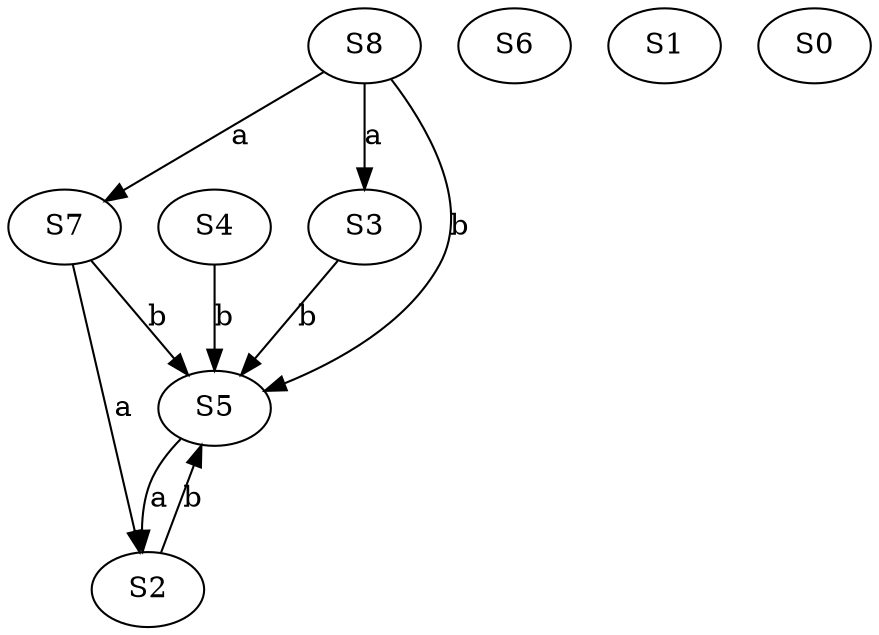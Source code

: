 strict digraph  {
S4;
S3;
S7;
S6;
S1;
S2;
S5;
S0;
S8;
S4 -> S5  [label=b];
S3 -> S5  [label=b];
S7 -> S2  [label=a];
S7 -> S5  [label=b];
S2 -> S5  [label=b];
S5 -> S2  [label=a];
S8 -> S3  [label=a];
S8 -> S7  [label=a];
S8 -> S5  [label=b];
}
